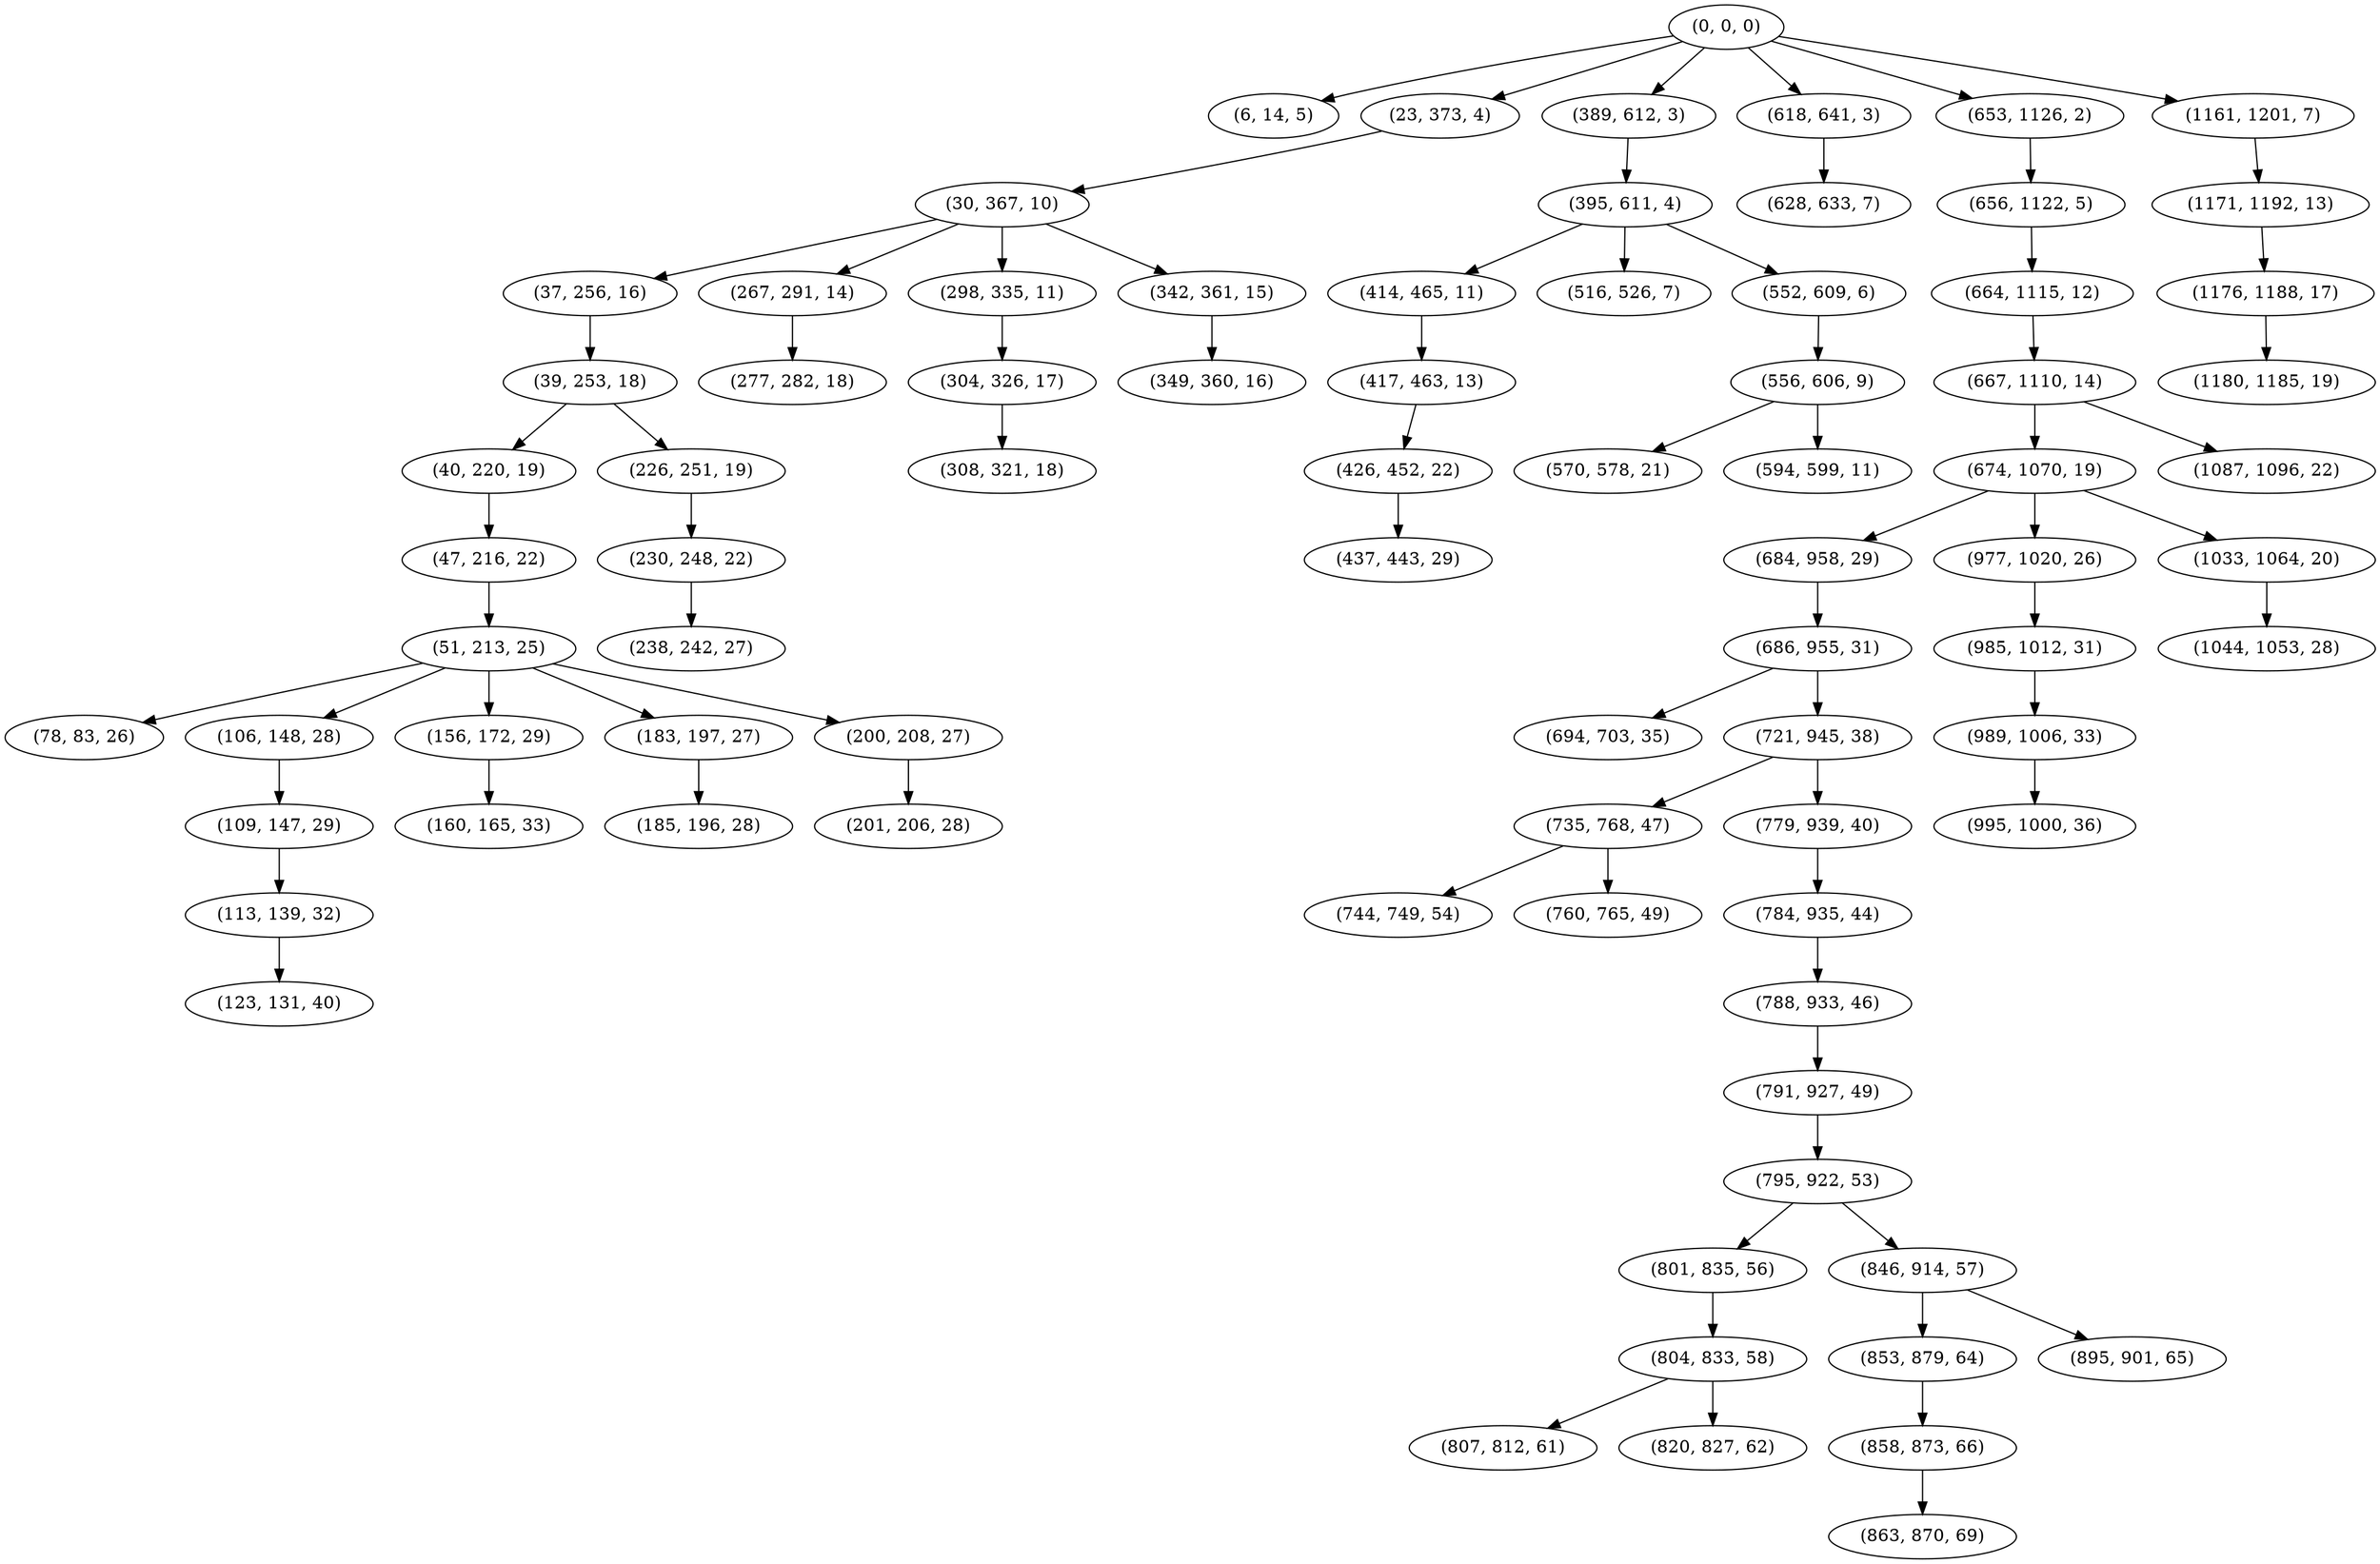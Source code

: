 digraph tree {
    "(0, 0, 0)";
    "(6, 14, 5)";
    "(23, 373, 4)";
    "(30, 367, 10)";
    "(37, 256, 16)";
    "(39, 253, 18)";
    "(40, 220, 19)";
    "(47, 216, 22)";
    "(51, 213, 25)";
    "(78, 83, 26)";
    "(106, 148, 28)";
    "(109, 147, 29)";
    "(113, 139, 32)";
    "(123, 131, 40)";
    "(156, 172, 29)";
    "(160, 165, 33)";
    "(183, 197, 27)";
    "(185, 196, 28)";
    "(200, 208, 27)";
    "(201, 206, 28)";
    "(226, 251, 19)";
    "(230, 248, 22)";
    "(238, 242, 27)";
    "(267, 291, 14)";
    "(277, 282, 18)";
    "(298, 335, 11)";
    "(304, 326, 17)";
    "(308, 321, 18)";
    "(342, 361, 15)";
    "(349, 360, 16)";
    "(389, 612, 3)";
    "(395, 611, 4)";
    "(414, 465, 11)";
    "(417, 463, 13)";
    "(426, 452, 22)";
    "(437, 443, 29)";
    "(516, 526, 7)";
    "(552, 609, 6)";
    "(556, 606, 9)";
    "(570, 578, 21)";
    "(594, 599, 11)";
    "(618, 641, 3)";
    "(628, 633, 7)";
    "(653, 1126, 2)";
    "(656, 1122, 5)";
    "(664, 1115, 12)";
    "(667, 1110, 14)";
    "(674, 1070, 19)";
    "(684, 958, 29)";
    "(686, 955, 31)";
    "(694, 703, 35)";
    "(721, 945, 38)";
    "(735, 768, 47)";
    "(744, 749, 54)";
    "(760, 765, 49)";
    "(779, 939, 40)";
    "(784, 935, 44)";
    "(788, 933, 46)";
    "(791, 927, 49)";
    "(795, 922, 53)";
    "(801, 835, 56)";
    "(804, 833, 58)";
    "(807, 812, 61)";
    "(820, 827, 62)";
    "(846, 914, 57)";
    "(853, 879, 64)";
    "(858, 873, 66)";
    "(863, 870, 69)";
    "(895, 901, 65)";
    "(977, 1020, 26)";
    "(985, 1012, 31)";
    "(989, 1006, 33)";
    "(995, 1000, 36)";
    "(1033, 1064, 20)";
    "(1044, 1053, 28)";
    "(1087, 1096, 22)";
    "(1161, 1201, 7)";
    "(1171, 1192, 13)";
    "(1176, 1188, 17)";
    "(1180, 1185, 19)";
    "(0, 0, 0)" -> "(6, 14, 5)";
    "(0, 0, 0)" -> "(23, 373, 4)";
    "(0, 0, 0)" -> "(389, 612, 3)";
    "(0, 0, 0)" -> "(618, 641, 3)";
    "(0, 0, 0)" -> "(653, 1126, 2)";
    "(0, 0, 0)" -> "(1161, 1201, 7)";
    "(23, 373, 4)" -> "(30, 367, 10)";
    "(30, 367, 10)" -> "(37, 256, 16)";
    "(30, 367, 10)" -> "(267, 291, 14)";
    "(30, 367, 10)" -> "(298, 335, 11)";
    "(30, 367, 10)" -> "(342, 361, 15)";
    "(37, 256, 16)" -> "(39, 253, 18)";
    "(39, 253, 18)" -> "(40, 220, 19)";
    "(39, 253, 18)" -> "(226, 251, 19)";
    "(40, 220, 19)" -> "(47, 216, 22)";
    "(47, 216, 22)" -> "(51, 213, 25)";
    "(51, 213, 25)" -> "(78, 83, 26)";
    "(51, 213, 25)" -> "(106, 148, 28)";
    "(51, 213, 25)" -> "(156, 172, 29)";
    "(51, 213, 25)" -> "(183, 197, 27)";
    "(51, 213, 25)" -> "(200, 208, 27)";
    "(106, 148, 28)" -> "(109, 147, 29)";
    "(109, 147, 29)" -> "(113, 139, 32)";
    "(113, 139, 32)" -> "(123, 131, 40)";
    "(156, 172, 29)" -> "(160, 165, 33)";
    "(183, 197, 27)" -> "(185, 196, 28)";
    "(200, 208, 27)" -> "(201, 206, 28)";
    "(226, 251, 19)" -> "(230, 248, 22)";
    "(230, 248, 22)" -> "(238, 242, 27)";
    "(267, 291, 14)" -> "(277, 282, 18)";
    "(298, 335, 11)" -> "(304, 326, 17)";
    "(304, 326, 17)" -> "(308, 321, 18)";
    "(342, 361, 15)" -> "(349, 360, 16)";
    "(389, 612, 3)" -> "(395, 611, 4)";
    "(395, 611, 4)" -> "(414, 465, 11)";
    "(395, 611, 4)" -> "(516, 526, 7)";
    "(395, 611, 4)" -> "(552, 609, 6)";
    "(414, 465, 11)" -> "(417, 463, 13)";
    "(417, 463, 13)" -> "(426, 452, 22)";
    "(426, 452, 22)" -> "(437, 443, 29)";
    "(552, 609, 6)" -> "(556, 606, 9)";
    "(556, 606, 9)" -> "(570, 578, 21)";
    "(556, 606, 9)" -> "(594, 599, 11)";
    "(618, 641, 3)" -> "(628, 633, 7)";
    "(653, 1126, 2)" -> "(656, 1122, 5)";
    "(656, 1122, 5)" -> "(664, 1115, 12)";
    "(664, 1115, 12)" -> "(667, 1110, 14)";
    "(667, 1110, 14)" -> "(674, 1070, 19)";
    "(667, 1110, 14)" -> "(1087, 1096, 22)";
    "(674, 1070, 19)" -> "(684, 958, 29)";
    "(674, 1070, 19)" -> "(977, 1020, 26)";
    "(674, 1070, 19)" -> "(1033, 1064, 20)";
    "(684, 958, 29)" -> "(686, 955, 31)";
    "(686, 955, 31)" -> "(694, 703, 35)";
    "(686, 955, 31)" -> "(721, 945, 38)";
    "(721, 945, 38)" -> "(735, 768, 47)";
    "(721, 945, 38)" -> "(779, 939, 40)";
    "(735, 768, 47)" -> "(744, 749, 54)";
    "(735, 768, 47)" -> "(760, 765, 49)";
    "(779, 939, 40)" -> "(784, 935, 44)";
    "(784, 935, 44)" -> "(788, 933, 46)";
    "(788, 933, 46)" -> "(791, 927, 49)";
    "(791, 927, 49)" -> "(795, 922, 53)";
    "(795, 922, 53)" -> "(801, 835, 56)";
    "(795, 922, 53)" -> "(846, 914, 57)";
    "(801, 835, 56)" -> "(804, 833, 58)";
    "(804, 833, 58)" -> "(807, 812, 61)";
    "(804, 833, 58)" -> "(820, 827, 62)";
    "(846, 914, 57)" -> "(853, 879, 64)";
    "(846, 914, 57)" -> "(895, 901, 65)";
    "(853, 879, 64)" -> "(858, 873, 66)";
    "(858, 873, 66)" -> "(863, 870, 69)";
    "(977, 1020, 26)" -> "(985, 1012, 31)";
    "(985, 1012, 31)" -> "(989, 1006, 33)";
    "(989, 1006, 33)" -> "(995, 1000, 36)";
    "(1033, 1064, 20)" -> "(1044, 1053, 28)";
    "(1161, 1201, 7)" -> "(1171, 1192, 13)";
    "(1171, 1192, 13)" -> "(1176, 1188, 17)";
    "(1176, 1188, 17)" -> "(1180, 1185, 19)";
}
